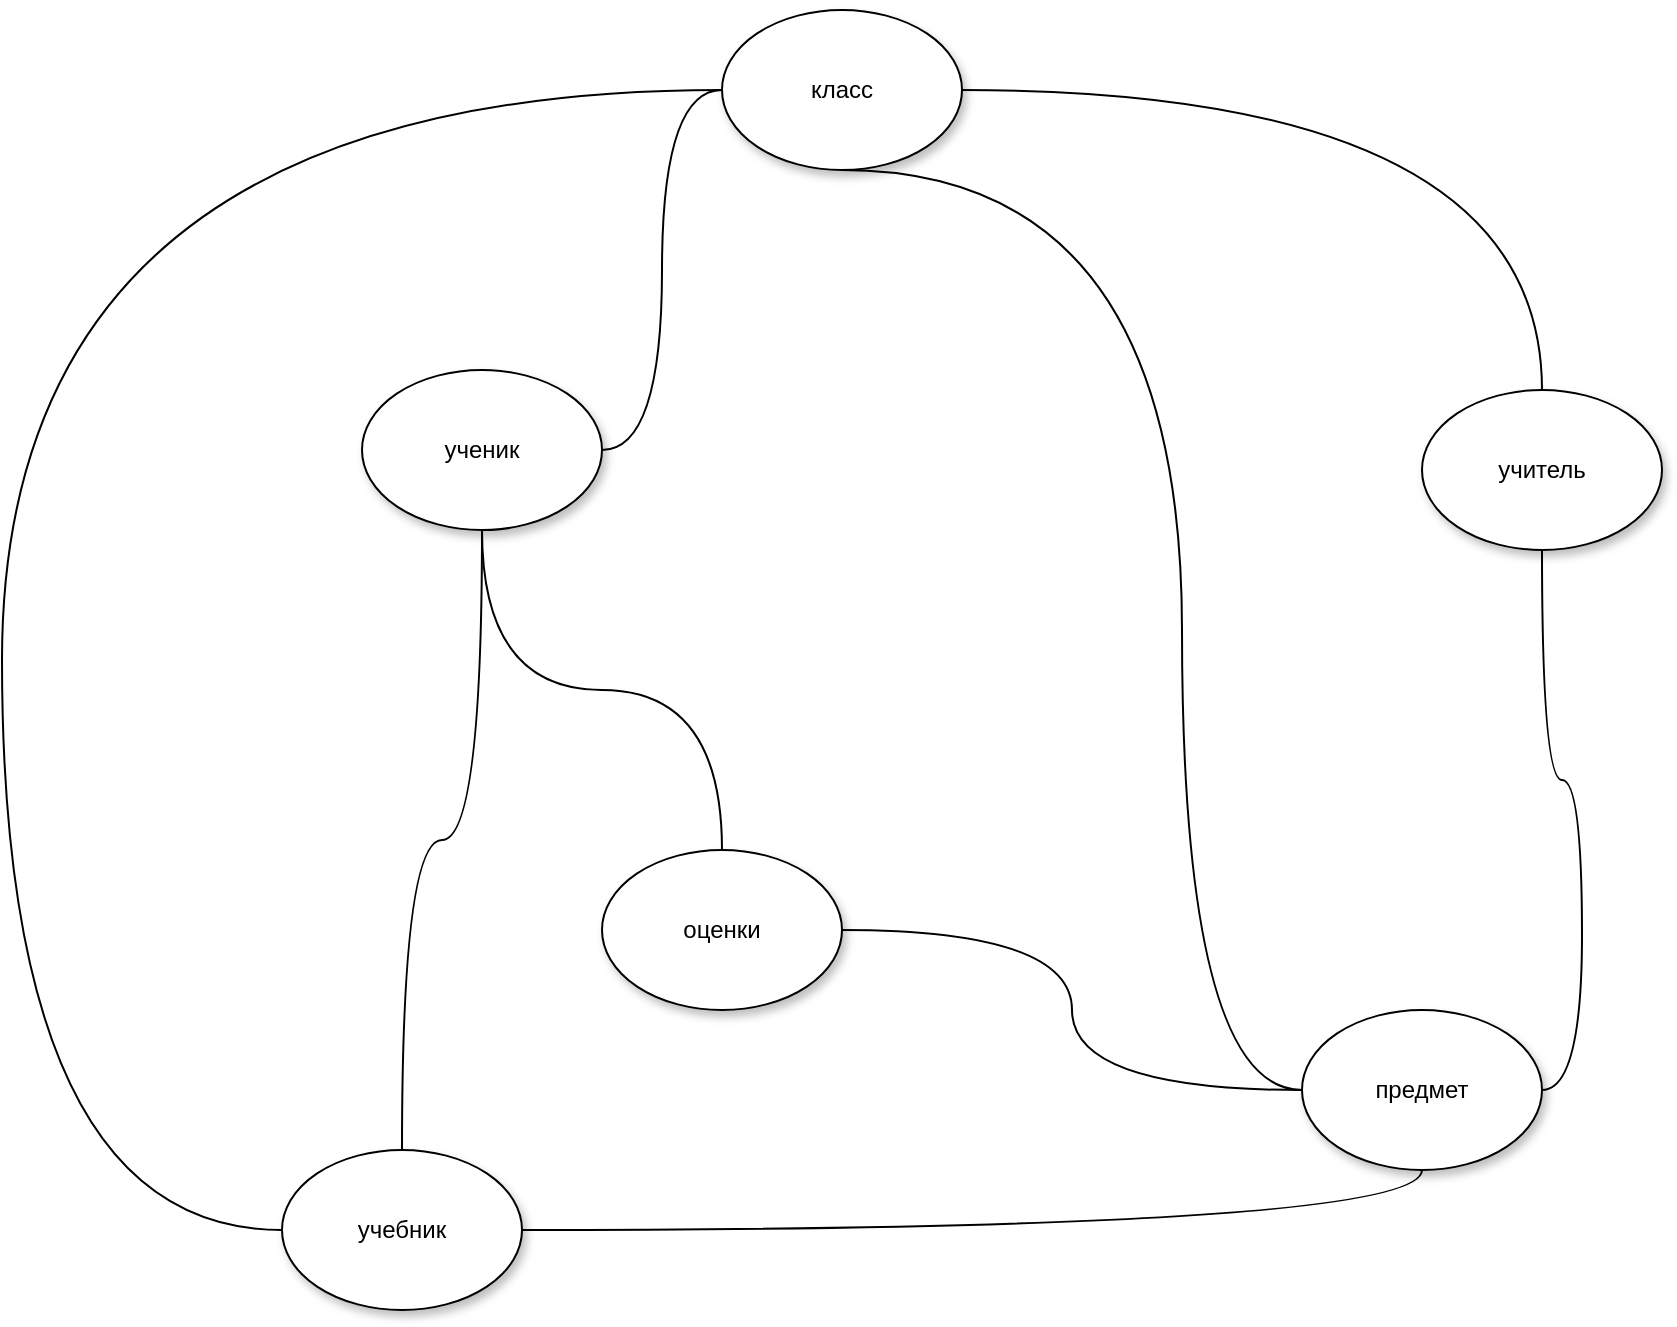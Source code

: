 <mxfile version="20.7.4" type="device"><diagram id="-5F_ir5WiywWJe9dOfMa" name="Страница 1"><mxGraphModel dx="2060" dy="1221" grid="1" gridSize="10" guides="1" tooltips="1" connect="1" arrows="1" fold="1" page="1" pageScale="1" pageWidth="1169" pageHeight="827" math="0" shadow="0"><root><mxCell id="0"/><mxCell id="1" parent="0"/><mxCell id="GbDhZ4Rme_3_dM7XLE8g-2" style="edgeStyle=orthogonalEdgeStyle;curved=1;rounded=0;orthogonalLoop=1;jettySize=auto;html=1;entryX=0;entryY=0.5;entryDx=0;entryDy=0;endArrow=none;endFill=0;" edge="1" parent="1" source="1c1_cGrsI7n8301IkLem-1" target="1c1_cGrsI7n8301IkLem-2"><mxGeometry relative="1" as="geometry"/></mxCell><mxCell id="GbDhZ4Rme_3_dM7XLE8g-10" style="edgeStyle=orthogonalEdgeStyle;curved=1;rounded=0;orthogonalLoop=1;jettySize=auto;html=1;entryX=0.5;entryY=0;entryDx=0;entryDy=0;endArrow=none;endFill=0;" edge="1" parent="1" source="1c1_cGrsI7n8301IkLem-1" target="1c1_cGrsI7n8301IkLem-5"><mxGeometry relative="1" as="geometry"/></mxCell><mxCell id="GbDhZ4Rme_3_dM7XLE8g-12" style="edgeStyle=orthogonalEdgeStyle;curved=1;rounded=0;orthogonalLoop=1;jettySize=auto;html=1;entryX=0.5;entryY=0;entryDx=0;entryDy=0;endArrow=none;endFill=0;" edge="1" parent="1" source="1c1_cGrsI7n8301IkLem-1" target="1c1_cGrsI7n8301IkLem-15"><mxGeometry relative="1" as="geometry"/></mxCell><mxCell id="1c1_cGrsI7n8301IkLem-1" value="ученик" style="ellipse;whiteSpace=wrap;html=1;shadow=1;" parent="1" vertex="1"><mxGeometry x="320" y="290" width="120" height="80" as="geometry"/></mxCell><mxCell id="GbDhZ4Rme_3_dM7XLE8g-8" style="edgeStyle=orthogonalEdgeStyle;curved=1;rounded=0;orthogonalLoop=1;jettySize=auto;html=1;entryX=0.5;entryY=0;entryDx=0;entryDy=0;endArrow=none;endFill=0;" edge="1" parent="1" source="1c1_cGrsI7n8301IkLem-2" target="1c1_cGrsI7n8301IkLem-3"><mxGeometry relative="1" as="geometry"/></mxCell><mxCell id="GbDhZ4Rme_3_dM7XLE8g-13" style="edgeStyle=orthogonalEdgeStyle;curved=1;rounded=0;orthogonalLoop=1;jettySize=auto;html=1;entryX=0;entryY=0.5;entryDx=0;entryDy=0;endArrow=none;endFill=0;" edge="1" parent="1" source="1c1_cGrsI7n8301IkLem-2" target="1c1_cGrsI7n8301IkLem-15"><mxGeometry relative="1" as="geometry"><Array as="points"><mxPoint x="140" y="150"/><mxPoint x="140" y="720"/></Array></mxGeometry></mxCell><mxCell id="1c1_cGrsI7n8301IkLem-2" value="класс" style="ellipse;whiteSpace=wrap;html=1;shadow=1;" parent="1" vertex="1"><mxGeometry x="500" y="110" width="120" height="80" as="geometry"/></mxCell><mxCell id="GbDhZ4Rme_3_dM7XLE8g-7" style="edgeStyle=orthogonalEdgeStyle;curved=1;rounded=0;orthogonalLoop=1;jettySize=auto;html=1;entryX=1;entryY=0.5;entryDx=0;entryDy=0;endArrow=none;endFill=0;exitX=0.5;exitY=1;exitDx=0;exitDy=0;" edge="1" parent="1" source="1c1_cGrsI7n8301IkLem-3" target="1c1_cGrsI7n8301IkLem-4"><mxGeometry relative="1" as="geometry"/></mxCell><mxCell id="1c1_cGrsI7n8301IkLem-3" value="учитель" style="ellipse;whiteSpace=wrap;html=1;shadow=1;" parent="1" vertex="1"><mxGeometry x="850" y="300" width="120" height="80" as="geometry"/></mxCell><mxCell id="GbDhZ4Rme_3_dM7XLE8g-6" style="edgeStyle=orthogonalEdgeStyle;curved=1;rounded=0;orthogonalLoop=1;jettySize=auto;html=1;entryX=1;entryY=0.5;entryDx=0;entryDy=0;endArrow=none;endFill=0;exitX=0.5;exitY=1;exitDx=0;exitDy=0;" edge="1" parent="1" source="1c1_cGrsI7n8301IkLem-4" target="1c1_cGrsI7n8301IkLem-15"><mxGeometry relative="1" as="geometry"/></mxCell><mxCell id="GbDhZ4Rme_3_dM7XLE8g-9" style="edgeStyle=orthogonalEdgeStyle;curved=1;rounded=0;orthogonalLoop=1;jettySize=auto;html=1;entryX=0.5;entryY=1;entryDx=0;entryDy=0;endArrow=none;endFill=0;" edge="1" parent="1" source="1c1_cGrsI7n8301IkLem-4" target="1c1_cGrsI7n8301IkLem-2"><mxGeometry relative="1" as="geometry"><Array as="points"><mxPoint x="730" y="650"/><mxPoint x="730" y="190"/></Array></mxGeometry></mxCell><mxCell id="1c1_cGrsI7n8301IkLem-4" value="предмет" style="ellipse;whiteSpace=wrap;html=1;shadow=1;" parent="1" vertex="1"><mxGeometry x="790" y="610" width="120" height="80" as="geometry"/></mxCell><mxCell id="GbDhZ4Rme_3_dM7XLE8g-11" style="edgeStyle=orthogonalEdgeStyle;curved=1;rounded=0;orthogonalLoop=1;jettySize=auto;html=1;entryX=0;entryY=0.5;entryDx=0;entryDy=0;endArrow=none;endFill=0;" edge="1" parent="1" source="1c1_cGrsI7n8301IkLem-5" target="1c1_cGrsI7n8301IkLem-4"><mxGeometry relative="1" as="geometry"/></mxCell><mxCell id="1c1_cGrsI7n8301IkLem-5" value="оценки" style="ellipse;whiteSpace=wrap;html=1;shadow=1;" parent="1" vertex="1"><mxGeometry x="440" y="530" width="120" height="80" as="geometry"/></mxCell><mxCell id="1c1_cGrsI7n8301IkLem-15" value="учебник" style="ellipse;whiteSpace=wrap;html=1;shadow=1;" parent="1" vertex="1"><mxGeometry x="280" y="680" width="120" height="80" as="geometry"/></mxCell></root></mxGraphModel></diagram></mxfile>